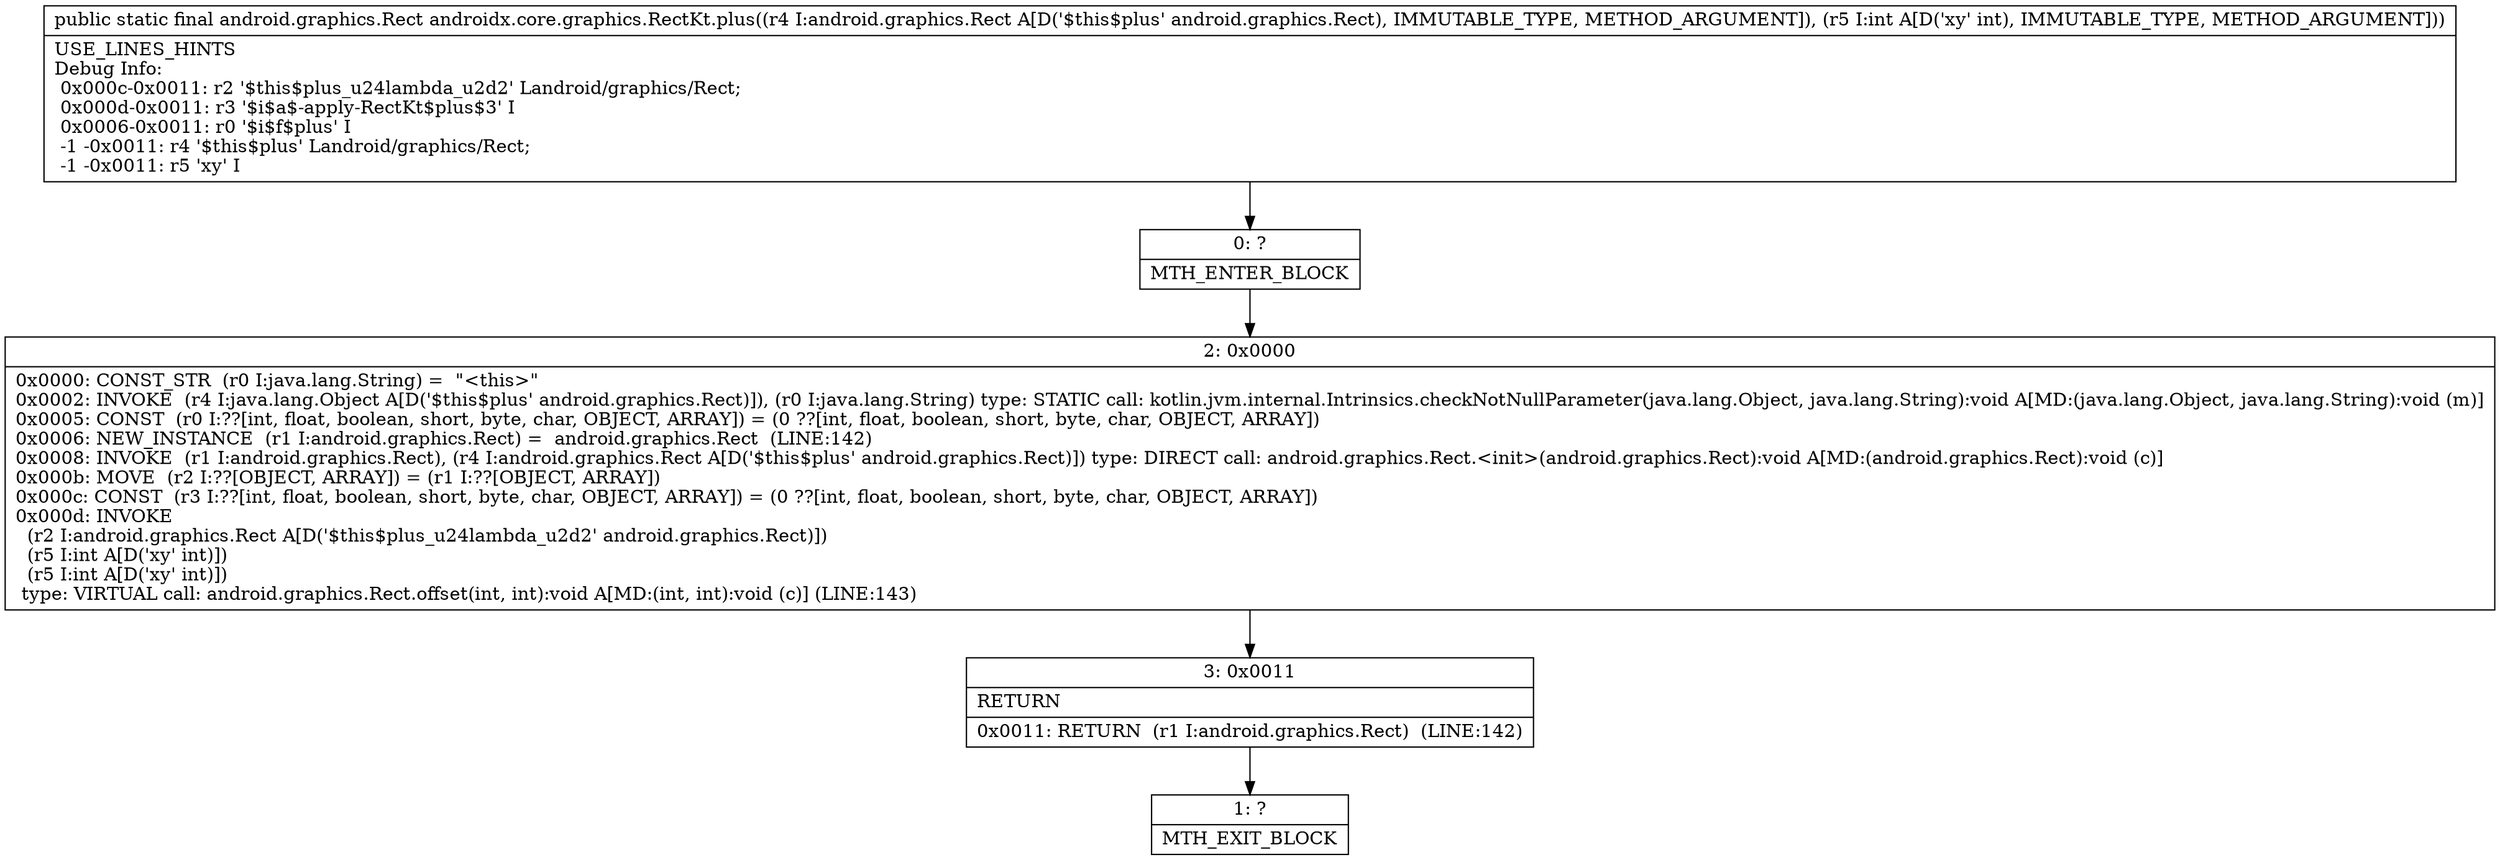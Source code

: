 digraph "CFG forandroidx.core.graphics.RectKt.plus(Landroid\/graphics\/Rect;I)Landroid\/graphics\/Rect;" {
Node_0 [shape=record,label="{0\:\ ?|MTH_ENTER_BLOCK\l}"];
Node_2 [shape=record,label="{2\:\ 0x0000|0x0000: CONST_STR  (r0 I:java.lang.String) =  \"\<this\>\" \l0x0002: INVOKE  (r4 I:java.lang.Object A[D('$this$plus' android.graphics.Rect)]), (r0 I:java.lang.String) type: STATIC call: kotlin.jvm.internal.Intrinsics.checkNotNullParameter(java.lang.Object, java.lang.String):void A[MD:(java.lang.Object, java.lang.String):void (m)]\l0x0005: CONST  (r0 I:??[int, float, boolean, short, byte, char, OBJECT, ARRAY]) = (0 ??[int, float, boolean, short, byte, char, OBJECT, ARRAY]) \l0x0006: NEW_INSTANCE  (r1 I:android.graphics.Rect) =  android.graphics.Rect  (LINE:142)\l0x0008: INVOKE  (r1 I:android.graphics.Rect), (r4 I:android.graphics.Rect A[D('$this$plus' android.graphics.Rect)]) type: DIRECT call: android.graphics.Rect.\<init\>(android.graphics.Rect):void A[MD:(android.graphics.Rect):void (c)]\l0x000b: MOVE  (r2 I:??[OBJECT, ARRAY]) = (r1 I:??[OBJECT, ARRAY]) \l0x000c: CONST  (r3 I:??[int, float, boolean, short, byte, char, OBJECT, ARRAY]) = (0 ??[int, float, boolean, short, byte, char, OBJECT, ARRAY]) \l0x000d: INVOKE  \l  (r2 I:android.graphics.Rect A[D('$this$plus_u24lambda_u2d2' android.graphics.Rect)])\l  (r5 I:int A[D('xy' int)])\l  (r5 I:int A[D('xy' int)])\l type: VIRTUAL call: android.graphics.Rect.offset(int, int):void A[MD:(int, int):void (c)] (LINE:143)\l}"];
Node_3 [shape=record,label="{3\:\ 0x0011|RETURN\l|0x0011: RETURN  (r1 I:android.graphics.Rect)  (LINE:142)\l}"];
Node_1 [shape=record,label="{1\:\ ?|MTH_EXIT_BLOCK\l}"];
MethodNode[shape=record,label="{public static final android.graphics.Rect androidx.core.graphics.RectKt.plus((r4 I:android.graphics.Rect A[D('$this$plus' android.graphics.Rect), IMMUTABLE_TYPE, METHOD_ARGUMENT]), (r5 I:int A[D('xy' int), IMMUTABLE_TYPE, METHOD_ARGUMENT]))  | USE_LINES_HINTS\lDebug Info:\l  0x000c\-0x0011: r2 '$this$plus_u24lambda_u2d2' Landroid\/graphics\/Rect;\l  0x000d\-0x0011: r3 '$i$a$\-apply\-RectKt$plus$3' I\l  0x0006\-0x0011: r0 '$i$f$plus' I\l  \-1 \-0x0011: r4 '$this$plus' Landroid\/graphics\/Rect;\l  \-1 \-0x0011: r5 'xy' I\l}"];
MethodNode -> Node_0;Node_0 -> Node_2;
Node_2 -> Node_3;
Node_3 -> Node_1;
}

